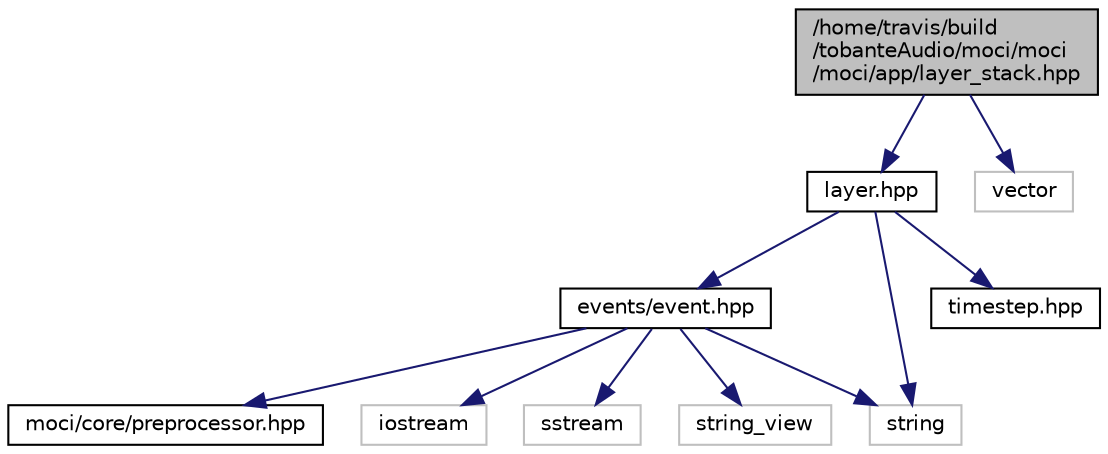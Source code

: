 digraph "/home/travis/build/tobanteAudio/moci/moci/moci/app/layer_stack.hpp"
{
  edge [fontname="Helvetica",fontsize="10",labelfontname="Helvetica",labelfontsize="10"];
  node [fontname="Helvetica",fontsize="10",shape=record];
  Node0 [label="/home/travis/build\l/tobanteAudio/moci/moci\l/moci/app/layer_stack.hpp",height=0.2,width=0.4,color="black", fillcolor="grey75", style="filled", fontcolor="black"];
  Node0 -> Node1 [color="midnightblue",fontsize="10",style="solid",fontname="Helvetica"];
  Node1 [label="layer.hpp",height=0.2,width=0.4,color="black", fillcolor="white", style="filled",URL="$layer_8hpp.html"];
  Node1 -> Node2 [color="midnightblue",fontsize="10",style="solid",fontname="Helvetica"];
  Node2 [label="events/event.hpp",height=0.2,width=0.4,color="black", fillcolor="white", style="filled",URL="$event_8hpp.html"];
  Node2 -> Node3 [color="midnightblue",fontsize="10",style="solid",fontname="Helvetica"];
  Node3 [label="moci/core/preprocessor.hpp",height=0.2,width=0.4,color="black", fillcolor="white", style="filled",URL="$preprocessor_8hpp.html"];
  Node2 -> Node4 [color="midnightblue",fontsize="10",style="solid",fontname="Helvetica"];
  Node4 [label="iostream",height=0.2,width=0.4,color="grey75", fillcolor="white", style="filled"];
  Node2 -> Node5 [color="midnightblue",fontsize="10",style="solid",fontname="Helvetica"];
  Node5 [label="sstream",height=0.2,width=0.4,color="grey75", fillcolor="white", style="filled"];
  Node2 -> Node6 [color="midnightblue",fontsize="10",style="solid",fontname="Helvetica"];
  Node6 [label="string",height=0.2,width=0.4,color="grey75", fillcolor="white", style="filled"];
  Node2 -> Node7 [color="midnightblue",fontsize="10",style="solid",fontname="Helvetica"];
  Node7 [label="string_view",height=0.2,width=0.4,color="grey75", fillcolor="white", style="filled"];
  Node1 -> Node8 [color="midnightblue",fontsize="10",style="solid",fontname="Helvetica"];
  Node8 [label="timestep.hpp",height=0.2,width=0.4,color="black", fillcolor="white", style="filled",URL="$timestep_8hpp.html"];
  Node1 -> Node6 [color="midnightblue",fontsize="10",style="solid",fontname="Helvetica"];
  Node0 -> Node9 [color="midnightblue",fontsize="10",style="solid",fontname="Helvetica"];
  Node9 [label="vector",height=0.2,width=0.4,color="grey75", fillcolor="white", style="filled"];
}
